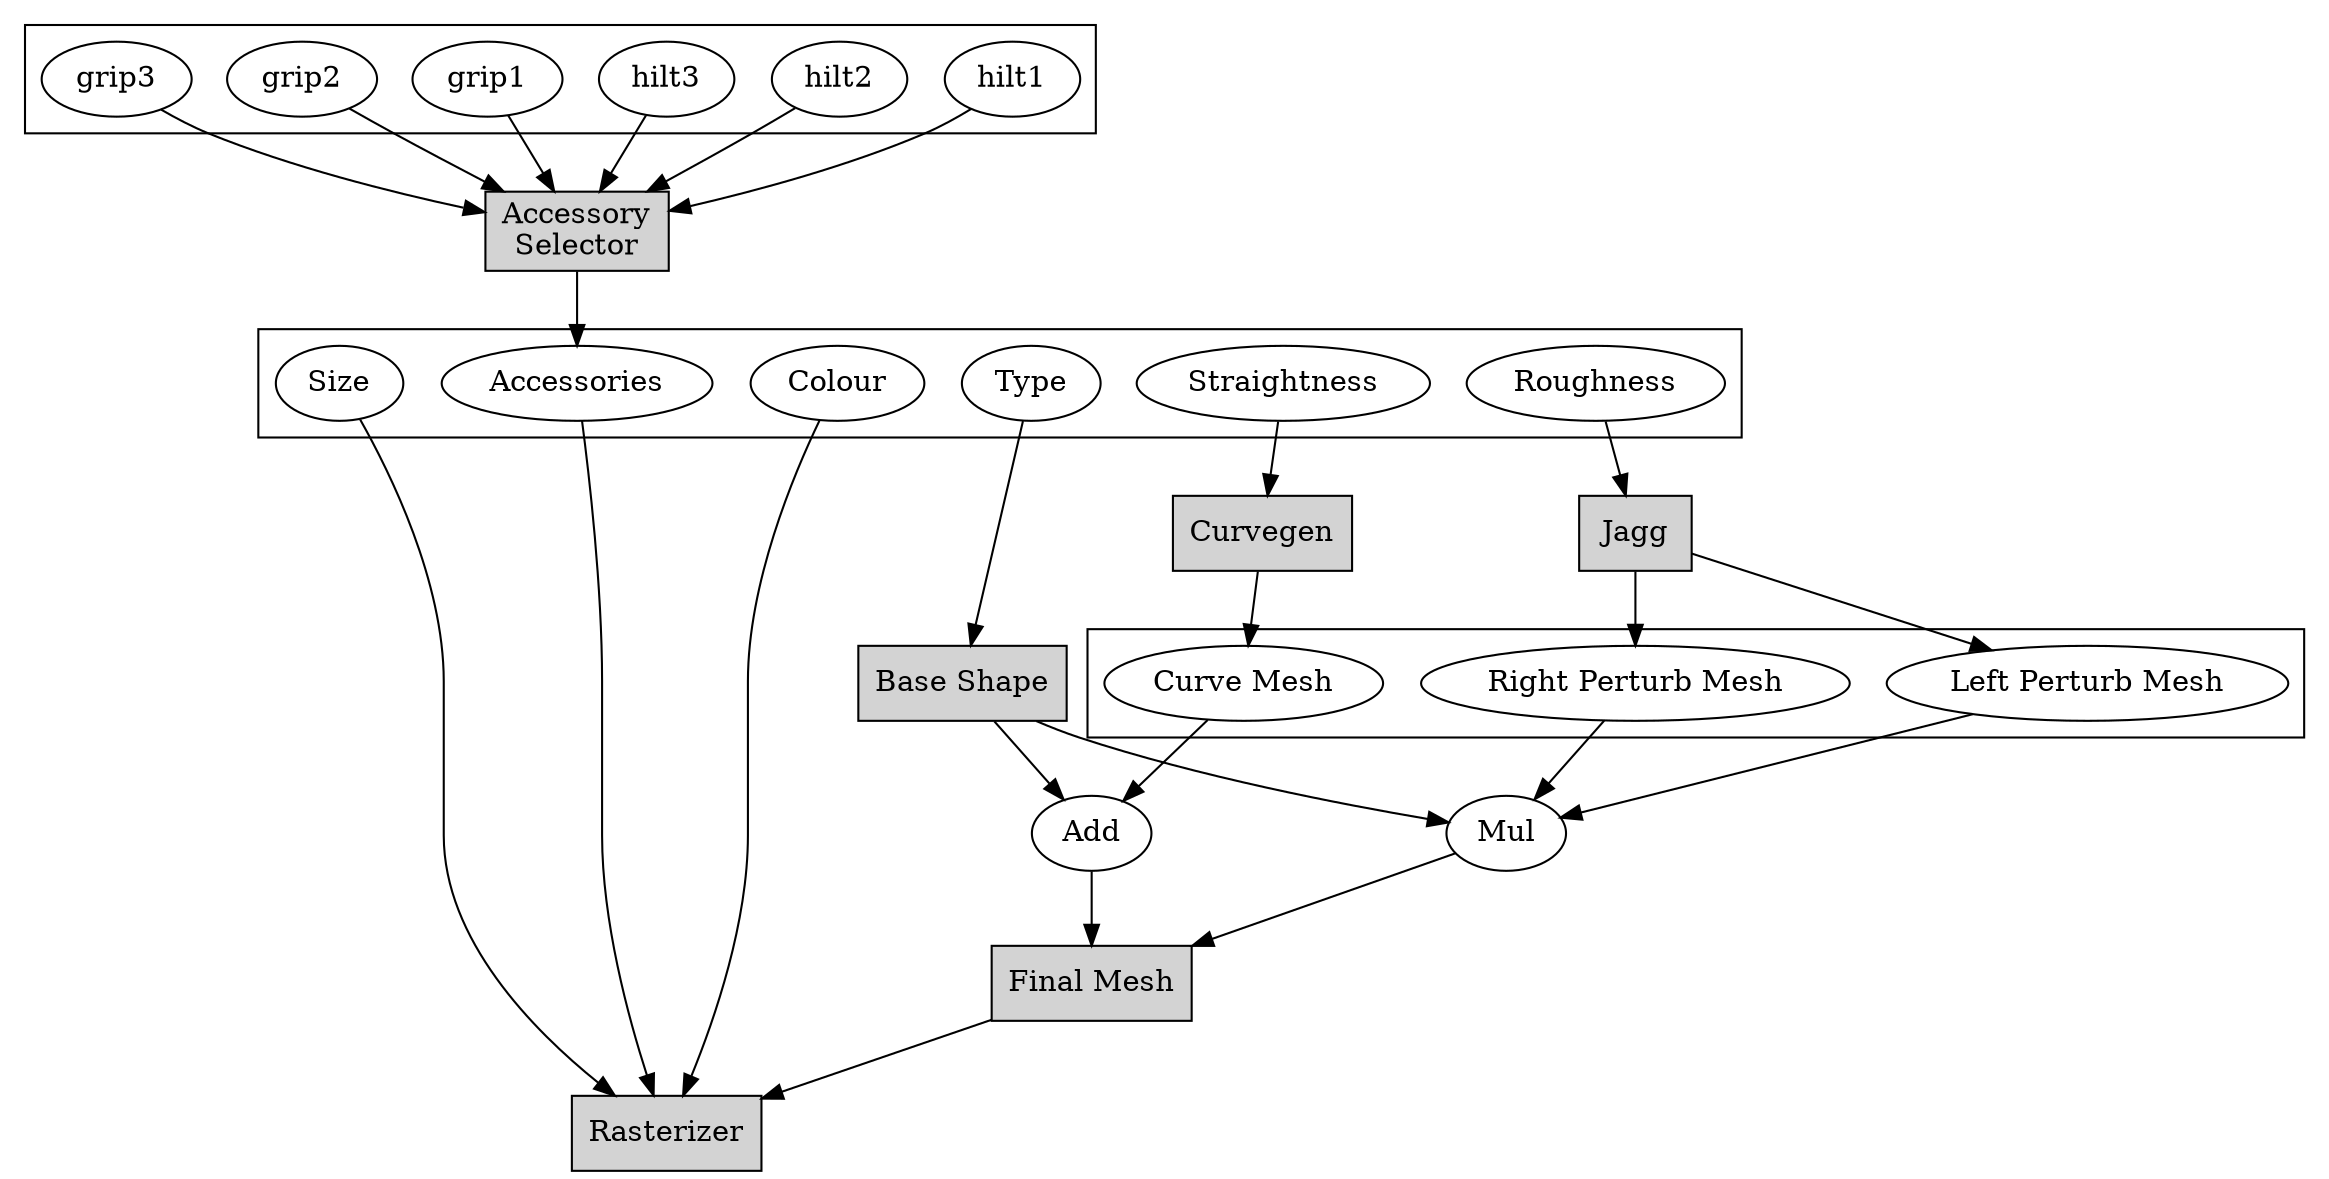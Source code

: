digraph EnergyFlow {

    graph [compound = true];

    subgraph cluster_resources {
        hilt1;
        hilt2;
        hilt3;
        grip1;
        grip2;
        grip3;
        
    }
    
    subgraph cluster_genicon {
        Size;
        Accessories;
        Colour;
        Type;
        Straightness;
        Roughness;
    }
    
    subgraph cluster_mesh {
        "Left Perturb Mesh";
        "Right Perturb Mesh";
        "Curve Mesh";
    }
    
    subgraph gens {
        node [style=filled,shape=rect];
        Curvegen;
        Jagg;
        "Accessory\nSelector";
        Rasterizer;
        "Base Shape";
        "Final Mesh";
    }
    
    grip1 -> "Accessory\nSelector";
    grip2 -> "Accessory\nSelector";
    grip3 -> "Accessory\nSelector";
    hilt1 -> "Accessory\nSelector";
    hilt2 -> "Accessory\nSelector";
    hilt3 -> "Accessory\nSelector";
    Type -> "Base Shape";

    
    Straightness -> Curvegen -> "Curve Mesh";
    Roughness -> Jagg;
    Jagg -> "Left Perturb Mesh";
    Jagg -> "Right Perturb Mesh";
    
    
    "Accessory\nSelector" -> Accessories;
    
    Accessories -> Rasterizer;
    Size -> Rasterizer;
    Colour -> Rasterizer;
    "Base Shape" -> Add;
    "Curve Mesh" -> Add;
    Add -> "Final Mesh";
    "Left Perturb Mesh" -> Mul;
    "Right Perturb Mesh" -> Mul;
    "Base Shape" -> Mul;
    Mul -> "Final Mesh";
    
    "Final Mesh" -> Rasterizer;
    
    
}
